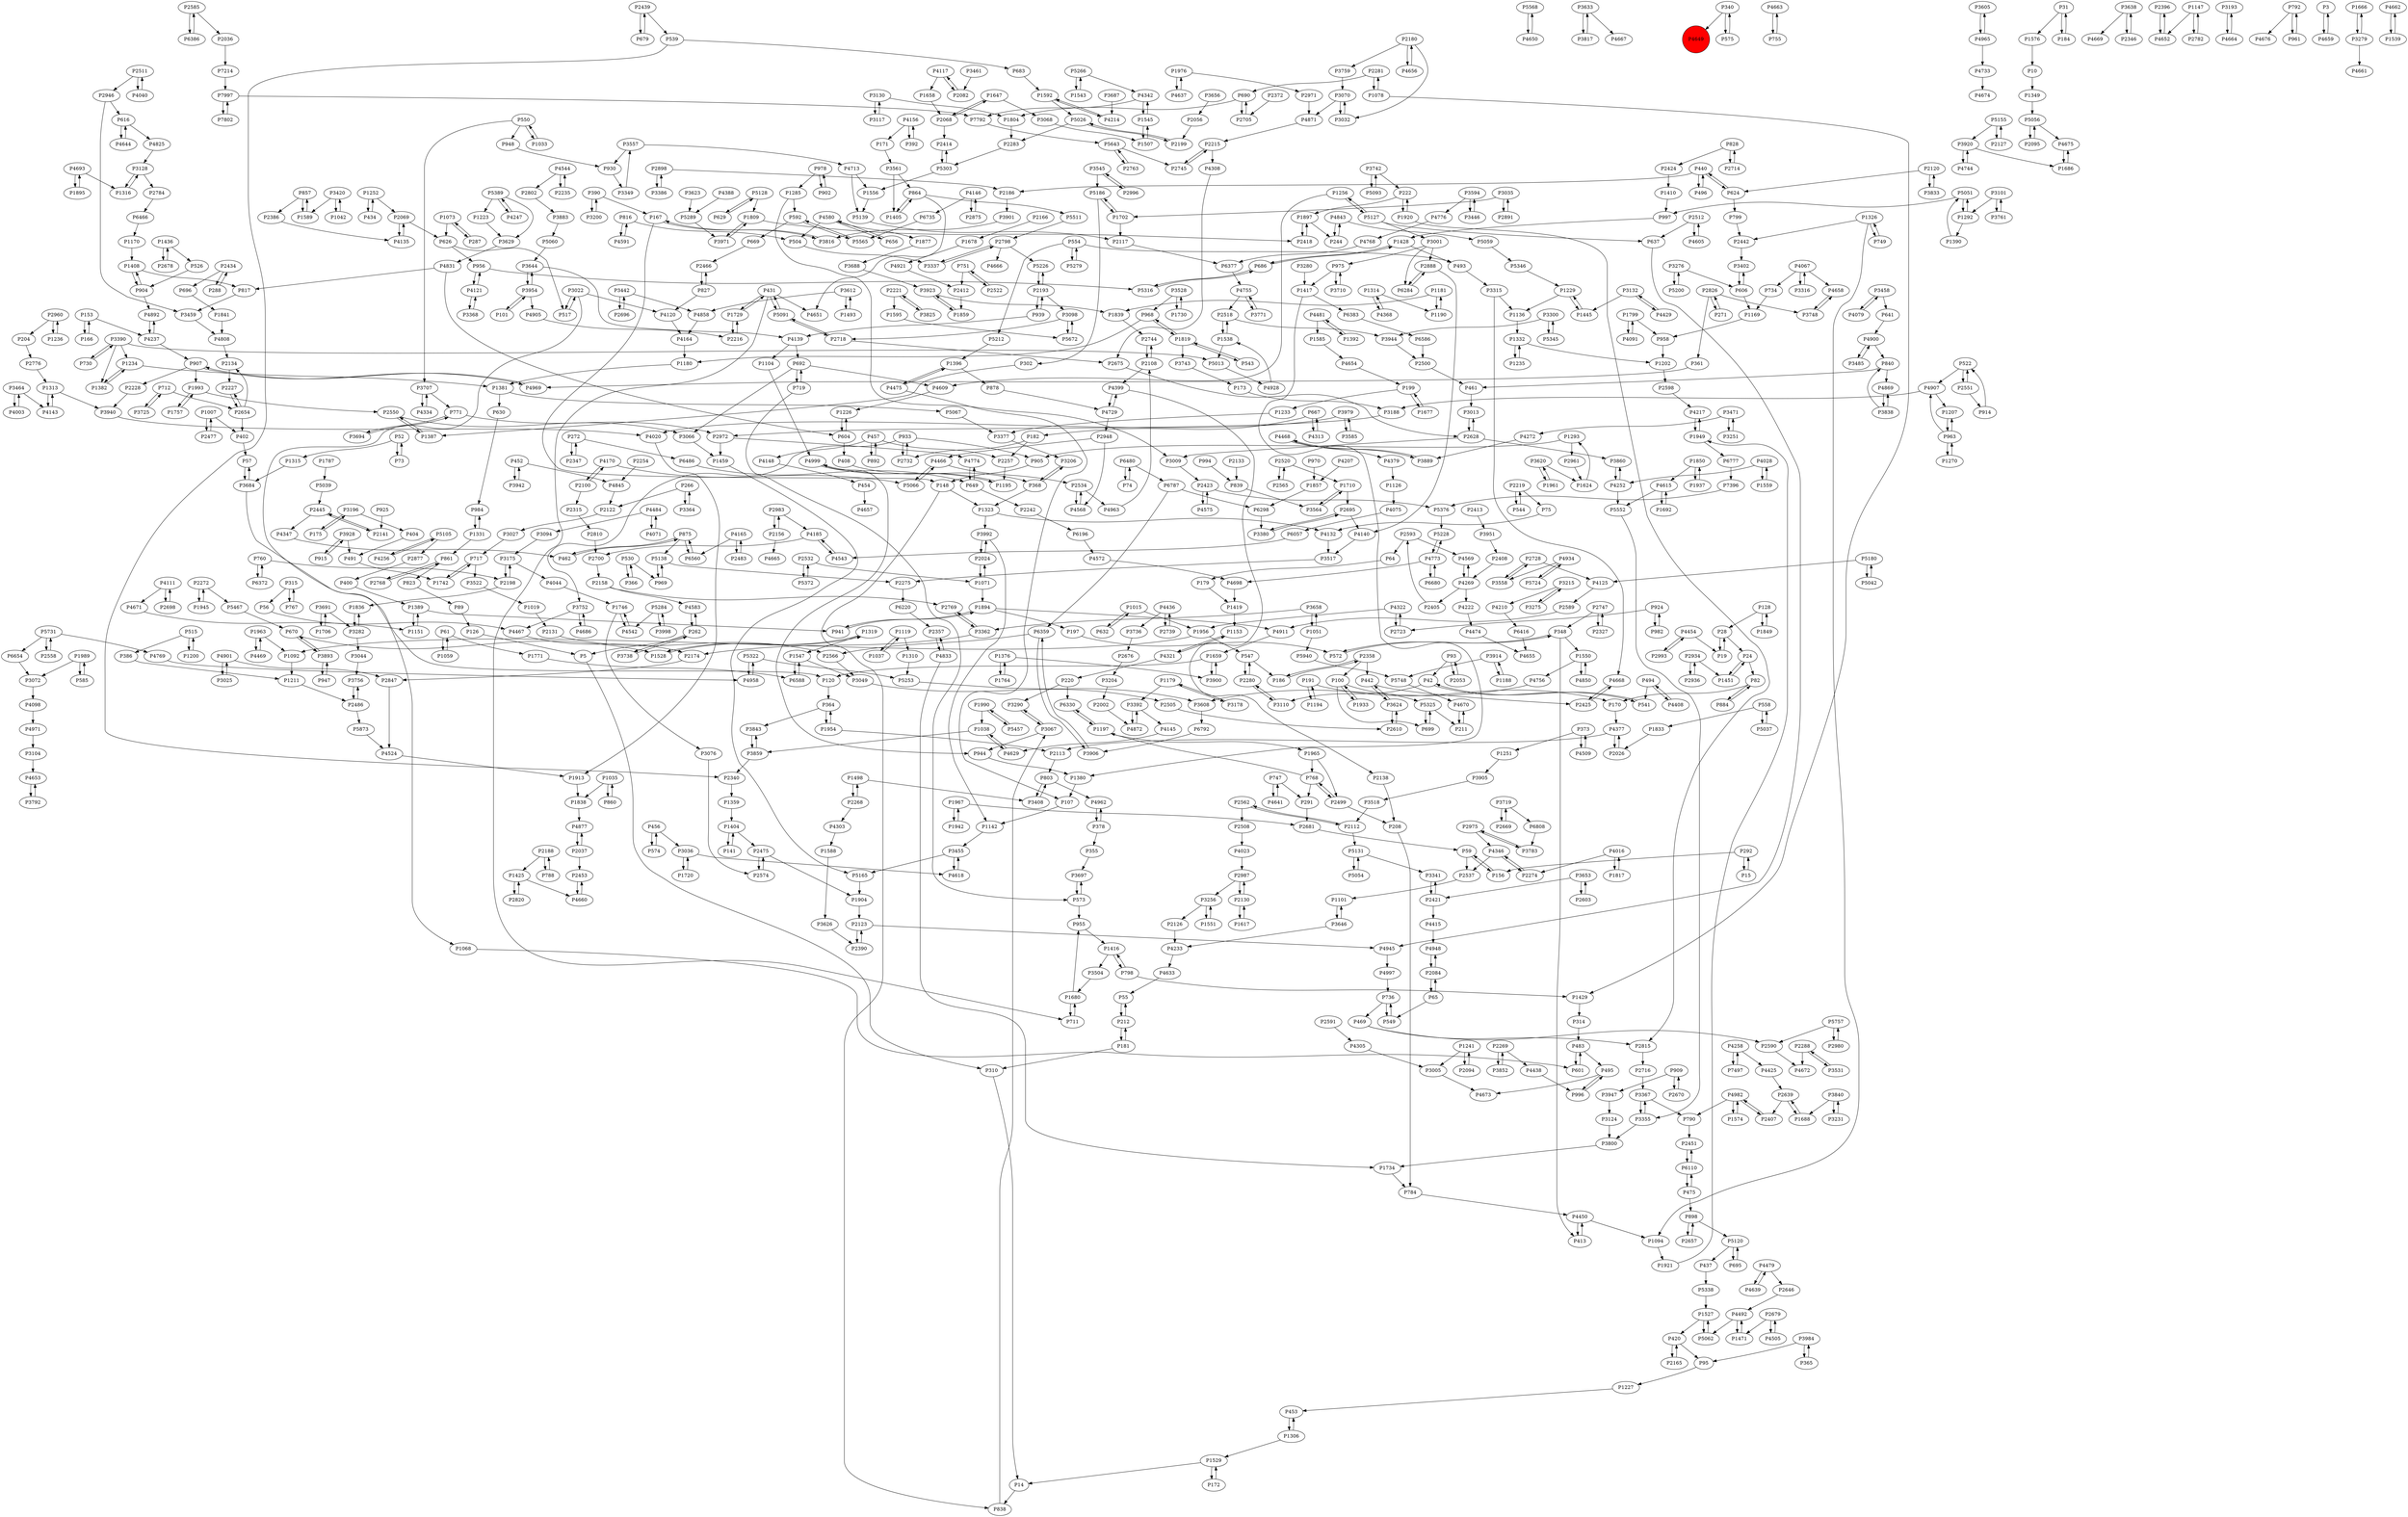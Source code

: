 digraph {
	P1428 -> P493
	P1498 -> P3408
	P2442 -> P3402
	P28 -> P19
	P4877 -> P2037
	P2358 -> P100
	P4962 -> P378
	P3761 -> P3101
	P1007 -> P2477
	P3196 -> P404
	P4143 -> P1313
	P3992 -> P2024
	P2961 -> P1624
	P1559 -> P4028
	P504 -> P3337
	P89 -> P126
	P3464 -> P4143
	P5568 -> P4650
	P1223 -> P3629
	P495 -> P4673
	P1007 -> P402
	P2288 -> P3531
	P1376 -> P1764
	P2002 -> P4872
	P1252 -> P434
	P14 -> P838
	P3633 -> P3817
	P4020 -> P1913
	P1436 -> P526
	P2728 -> P4125
	P1019 -> P2131
	P4140 -> P3517
	P2130 -> P2987
	P5062 -> P1527
	P1059 -> P61
	P4544 -> P2802
	P4321 -> P220
	P4222 -> P4474
	P2108 -> P4399
	P431 -> P4651
	P1894 -> P197
	P1993 -> P1757
	P3464 -> P4003
	P1809 -> P2418
	P420 -> P2165
	P2993 -> P4454
	P1404 -> P141
	P1547 -> P6588
	P4117 -> P1658
	P1897 -> P2418
	P898 -> P2657
	P6298 -> P3380
	P1877 -> P3688
	P2453 -> P4660
	P827 -> P2466
	P2423 -> P5376
	P2888 -> P6284
	P3504 -> P1680
	P1416 -> P3504
	P3049 -> P2505
	P4755 -> P3771
	P3594 -> P3446
	P340 -> P4649
	P768 -> P2499
	P686 -> P5316
	P1710 -> P2695
	P5131 -> P5054
	P4650 -> P5568
	P3697 -> P573
	P4997 -> P736
	P4637 -> P1976
	P4237 -> P907
	P4347 -> P462
	P3942 -> P452
	P554 -> P5279
	P1734 -> P784
	P2698 -> P4111
	P4663 -> P755
	P1256 -> P4609
	P3605 -> P4965
	P457 -> P4148
	P220 -> P3290
	P390 -> P167
	P2934 -> P1451
	P857 -> P2386
	P994 -> P839
	P592 -> P669
	P100 -> P1933
	P626 -> P956
	P2565 -> P2520
	P4481 -> P1585
	P2268 -> P1498
	P2340 -> P1359
	P2280 -> P547
	P3442 -> P4858
	P272 -> P6486
	P4524 -> P1913
	P3742 -> P5093
	P6586 -> P2500
	P2445 -> P2141
	P1576 -> P10
	P1316 -> P3128
	P630 -> P984
	P4210 -> P6416
	P1857 -> P6298
	P904 -> P1408
	P3688 -> P3923
	P4492 -> P1471
	P3390 -> P5013
	P3251 -> P3471
	P3101 -> P3761
	P1659 -> P3900
	P3638 -> P4669
	P3817 -> P3633
	P573 -> P3697
	P996 -> P495
	P541 -> P42
	P3022 -> P1068
	P2551 -> P522
	P4170 -> P2100
	P1234 -> P1382
	P302 -> P1387
	P2505 -> P2610
	P930 -> P3349
	P15 -> P292
	P3984 -> P365
	P3124 -> P3800
	P4016 -> P2274
	P2123 -> P2390
	P469 -> P2815
	P1417 -> P1380
	P5066 -> P4466
	P4145 -> P4629
	P1382 -> P1234
	P6220 -> P2357
	P5059 -> P5346
	P924 -> P982
	P5552 -> P3355
	P768 -> P291
	P1405 -> P864
	P522 -> P4907
	P771 -> P2972
	P1292 -> P1390
	P2424 -> P1410
	P288 -> P2434
	P712 -> P3725
	P390 -> P3200
	P7214 -> P7997
	P291 -> P2681
	P3001 -> P6284
	P768 -> P1197
	P1617 -> P2130
	P4755 -> P2518
	P1094 -> P1921
	P1310 -> P5253
	P2113 -> P803
	P1390 -> P5051
	P3044 -> P3756
	P5105 -> P4256
	P3001 -> P2888
	P4185 -> P2700
	P82 -> P170
	P624 -> P440
	P924 -> P2723
	P2747 -> P348
	P958 -> P1202
	P4572 -> P4698
	P2888 -> P4140
	P366 -> P530
	P2875 -> P4146
	P153 -> P166
	P4436 -> P2739
	P4346 -> P2537
	P3710 -> P975
	P4945 -> P4997
	P1895 -> P4693
	P909 -> P2670
	P2654 -> P2227
	P3035 -> P2891
	P2269 -> P3852
	P1547 -> P3049
	P3098 -> P2718
	P695 -> P5120
	P4892 -> P4237
	P7997 -> P7792
	P266 -> P3364
	P1073 -> P287
	P3833 -> P2120
	P3594 -> P4776
	P3471 -> P4272
	P616 -> P4825
	P5731 -> P2558
	P2215 -> P4308
	P5 -> P310
	P1550 -> P4850
	P4774 -> P649
	P3771 -> P4755
	P3840 -> P3231
	P2718 -> P2675
	P4871 -> P2215
	P2216 -> P1729
	P197 -> P572
	P1990 -> P1038
	P3256 -> P1551
	P573 -> P955
	P690 -> P1804
	P2972 -> P1459
	P1015 -> P1956
	P4146 -> P2875
	P7997 -> P7802
	P95 -> P1227
	P2396 -> P4652
	P2551 -> P914
	P6383 -> P6586
	P4580 -> P1877
	P3022 -> P517
	P1949 -> P6777
	P2439 -> P679
	P1170 -> P1408
	P1035 -> P860
	P3653 -> P2421
	P364 -> P1954
	P3725 -> P712
	P892 -> P457
	P1595 -> P5672
	P2558 -> P5731
	P3752 -> P4467
	P2763 -> P5643
	P968 -> P1180
	P402 -> P57
	P3420 -> P1589
	P1545 -> P4342
	P1226 -> P604
	P314 -> P483
	P683 -> P1592
	P1408 -> P904
	P1416 -> P798
	P4091 -> P1799
	P6480 -> P74
	P790 -> P2451
	P4965 -> P3605
	P1313 -> P4143
	P3485 -> P4900
	P2744 -> P2108
	P3027 -> P717
	P526 -> P904
	P494 -> P4408
	P7396 -> P5376
	P3743 -> P173
	P4773 -> P5228
	P5289 -> P3971
	P2425 -> P4668
	P3838 -> P4869
	P3215 -> P4210
	P4475 -> P107
	P5200 -> P3276
	P2174 -> P2847
	P878 -> P4729
	P4170 -> P5066
	P692 -> P719
	P686 -> P1428
	P1624 -> P1293
	P948 -> P930
	P167 -> P3816
	P1313 -> P3940
	P4468 -> P3889
	P1538 -> P5013
	P1169 -> P958
	P4322 -> P1956
	P220 -> P6330
	P5565 -> P592
	P1408 -> P817
	P5165 -> P1904
	P1285 -> P3009
	P670 -> P1528
	P2550 -> P3066
	P2716 -> P3367
	P4971 -> P3104
	P1592 -> P5026
	P491 -> P1742
	P2188 -> P788
	P24 -> P1451
	P1799 -> P4091
	P5093 -> P3742
	P3561 -> P864
	P2414 -> P5303
	P4023 -> P2987
	P5180 -> P4125
	P3368 -> P4121
	P1976 -> P4637
	P2585 -> P6386
	P2520 -> P1710
	P4121 -> P3368
	P4121 -> P956
	P3900 -> P1659
	P6480 -> P6787
	P2439 -> P539
	P547 -> P186
	P1331 -> P984
	P2095 -> P5056
	P73 -> P52
	P5091 -> P431
	P3392 -> P4145
	P3128 -> P2784
	P4305 -> P3005
	P2407 -> P4982
	P550 -> P3707
	P3196 -> P175
	P272 -> P2347
	P3623 -> P5289
	P4492 -> P5062
	P3280 -> P1417
	P365 -> P3984
	P31 -> P184
	P2037 -> P4877
	P182 -> P2732
	P2180 -> P3759
	P3446 -> P3594
	P1417 -> P6383
	P1035 -> P1838
	P558 -> P1833
	P4901 -> P3025
	P1241 -> P2094
	P6377 -> P4755
	P4346 -> P2274
	P2566 -> P3049
	P1306 -> P453
	P2126 -> P4233
	P624 -> P799
	P3646 -> P1101
	P1771 -> P6588
	P1507 -> P1545
	P6560 -> P875
	P4670 -> P211
	P2675 -> P2628
	P3364 -> P266
	P1323 -> P3992
	P2165 -> P420
	P2315 -> P2810
	P262 -> P3738
	P1730 -> P3528
	P4469 -> P1963
	P1920 -> P222
	P2562 -> P2508
	P6057 -> P4543
	P2357 -> P4833
	P861 -> P823
	P4969 -> P907
	P4467 -> P2174
	P530 -> P969
	P1319 -> P1547
	P2971 -> P4871
	P2728 -> P3558
	P1256 -> P5127
	P3905 -> P3518
	P4148 -> P454
	P816 -> P4591
	P368 -> P1323
	P5303 -> P1556
	P2802 -> P3883
	P2696 -> P3442
	P6680 -> P4773
	P1702 -> P5186
	P355 -> P3697
	P4436 -> P3736
	P1819 -> P3743
	P3282 -> P3044
	P2327 -> P2747
	P939 -> P2193
	P1904 -> P2123
	P816 -> P504
	P3117 -> P3130
	P5042 -> P5180
	P4776 -> P4768
	P616 -> P4644
	P3067 -> P944
	P3282 -> P1836
	P5155 -> P3920
	P2603 -> P3653
	P2654 -> P2134
	P3954 -> P101
	P5284 -> P4542
	P6372 -> P760
	P4825 -> P3128
	P4999 -> P1195
	P3658 -> P3362
	P1954 -> P364
	P2134 -> P2227
	P3719 -> P6808
	P2676 -> P3204
	P530 -> P366
	P2512 -> P4605
	P2980 -> P5757
	P4481 -> P1392
	P292 -> P15
	P1092 -> P1211
	P6777 -> P7396
	P1746 -> P4542
	P3646 -> P4233
	P799 -> P2442
	P1179 -> P3392
	P751 -> P2522
	P184 -> P31
	P128 -> P28
	P3036 -> P1720
	P454 -> P4657
	P1389 -> P1151
	P4843 -> P5059
	P1692 -> P4615
	P1678 -> P4921
	P626 -> P517
	P2705 -> P690
	P1894 -> P941
	P4833 -> P1734
	P1961 -> P3620
	P42 -> P3110
	P1235 -> P1332
	P4583 -> P262
	P440 -> P496
	P4125 -> P2589
	P348 -> P1550
	P4982 -> P2407
	P554 -> P493
	P2423 -> P4575
	P3951 -> P2408
	P719 -> P573
	P4120 -> P4164
	P3545 -> P2996
	P1658 -> P2068
	P65 -> P549
	P3691 -> P1706
	P3792 -> P4653
	P4773 -> P6680
	P1956 -> P1092
	P378 -> P4962
	P461 -> P3013
	P4256 -> P5105
	P3992 -> P1142
	P861 -> P2768
	P3094 -> P3175
	P208 -> P784
	P1956 -> P547
	P4509 -> P373
	P788 -> P2188
	P4653 -> P3792
	P5056 -> P4675
	P4484 -> P4071
	P2628 -> P3860
	P340 -> P575
	P4693 -> P1316
	P3193 -> P4664
	P483 -> P495
	P4544 -> P2235
	P191 -> P1194
	P5051 -> P997
	P6787 -> P6359
	P52 -> P73
	P3110 -> P2280
	P3684 -> P120
	P2798 -> P3337
	P3920 -> P4744
	P413 -> P4450
	P2975 -> P3783
	P1179 -> P3178
	P5511 -> P2798
	P5155 -> P2127
	P2180 -> P4656
	P4342 -> P7792
	P3979 -> P3585
	P736 -> P549
	P3175 -> P4044
	P2486 -> P5873
	P4075 -> P6057
	P452 -> P3942
	P10 -> P1349
	P734 -> P1169
	P4713 -> P1556
	P1498 -> P2268
	P4568 -> P2534
	P2826 -> P3748
	P244 -> P4843
	P2094 -> P1241
	P2158 -> P4583
	P2593 -> P64
	P4934 -> P3558
	P2739 -> P4436
	P2776 -> P1313
	P1241 -> P3005
	P4618 -> P3455
	P2574 -> P2475
	P4269 -> P4222
	P4639 -> P4479
	P3893 -> P670
	P792 -> P4676
	P5091 -> P2718
	P515 -> P1200
	P5228 -> P4773
	P907 -> P4969
	P904 -> P4892
	P4733 -> P4674
	P2898 -> P3386
	P4591 -> P816
	P5731 -> P4769
	P2193 -> P3098
	P315 -> P56
	P5105 -> P2877
	P171 -> P3561
	P1037 -> P1119
	P4858 -> P4164
	P186 -> P2358
	P3707 -> P4334
	P3 -> P4659
	P1285 -> P592
	P2593 -> P4569
	P2511 -> P2946
	P550 -> P948
	P5724 -> P4934
	P4609 -> P1226
	P2483 -> P4165
	P2591 -> P4305
	P1445 -> P1229
	P2589 -> P4911
	P4958 -> P5322
	P755 -> P4663
	P1945 -> P2272
	P1197 -> P1965
	P3940 -> P4020
	P1236 -> P2960
	P4067 -> P3316
	P2037 -> P2453
	P4258 -> P4425
	P550 -> P1033
	P1677 -> P199
	P1202 -> P2598
	P3752 -> P4686
	P4040 -> P2511
	P3032 -> P3070
	P1147 -> P2782
	P3367 -> P3355
	P543 -> P1819
	P6654 -> P3072
	P1920 -> P2815
	P2714 -> P828
	P1729 -> P431
	P2987 -> P3256
	P4165 -> P6560
	P1666 -> P3279
	P1180 -> P1381
	P2421 -> P3341
	P93 -> P42
	P5056 -> P2095
	P1894 -> P4911
	P400 -> P1389
	P3984 -> P95
	P717 -> P3522
	P2987 -> P2130
	P3914 -> P5748
	P2268 -> P4303
	P1292 -> P5051
	P61 -> P1771
	P2386 -> P4135
	P7497 -> P4258
	P2500 -> P461
	P817 -> P3459
	P3653 -> P2603
	P100 -> P5325
	P2372 -> P2705
	P1989 -> P3072
	P1326 -> P749
	P4247 -> P5389
	P4928 -> P1538
	P1538 -> P2518
	P3066 -> P1459
	P2193 -> P939
	P1543 -> P5266
	P2288 -> P4672
	P3128 -> P1316
	P522 -> P2551
	P1451 -> P24
	P3215 -> P3275
	P6466 -> P1170
	P1126 -> P4075
	P3624 -> P442
	P4111 -> P2698
	P2562 -> P2112
	P5026 -> P2283
	P3458 -> P4079
	P434 -> P1252
	P2960 -> P1236
	P1293 -> P905
	P2198 -> P3175
	P5467 -> P670
	P4756 -> P3608
	P315 -> P767
	P153 -> P4237
	P1104 -> P4999
	P978 -> P902
	P1181 -> P1190
	P3377 -> P3206
	P2405 -> P2593
	P2466 -> P827
	P2024 -> P1071
	P1033 -> P550
	P2228 -> P3940
	P1436 -> P2678
	P456 -> P574
	P3025 -> P4901
	P3531 -> P2288
	P2082 -> P4117
	P3687 -> P4214
	P5051 -> P1292
	P4028 -> P4252
	P939 -> P4139
	P760 -> P6372
	P1323 -> P4132
	P494 -> P541
	P1592 -> P4214
	P3825 -> P2221
	P5120 -> P695
	P898 -> P5120
	P3098 -> P5672
	P287 -> P1073
	P3859 -> P3843
	P2768 -> P861
	P3518 -> P2112
	P1585 -> P4654
	P222 -> P1897
	P3901 -> P3816
	P4808 -> P2134
	P1545 -> P1507
	P4907 -> P3188
	P2100 -> P2315
	P2670 -> P909
	P2723 -> P4322
	P5389 -> P3629
	P2242 -> P6196
	P4269 -> P2405
	P5139 -> P2117
	P3068 -> P1507
	P749 -> P1326
	P1841 -> P4808
	P2272 -> P5467
	P2678 -> P1436
	P592 -> P5565
	P970 -> P1857
	P3206 -> P368
	P1686 -> P4675
	P1151 -> P1389
	P262 -> P4583
	P2024 -> P3992
	P3009 -> P2423
	P2718 -> P5091
	P2068 -> P1647
	P803 -> P3408
	P404 -> P491
	P4569 -> P4269
	P3455 -> P5165
	P1404 -> P2475
	P4901 -> P2847
	P4660 -> P2453
	P4982 -> P790
	P4067 -> P4658
	P4111 -> P4671
	P2695 -> P4140
	P606 -> P1169
	P378 -> P355
	P2960 -> P204
	P2518 -> P3944
	P212 -> P55
	P4479 -> P4639
	P4003 -> P3464
	P2520 -> P2565
	P2518 -> P1538
	P56 -> P4467
	P3315 -> P1136
	P166 -> P153
	P1181 -> P1839
	P2639 -> P2407
	P3928 -> P915
	P4156 -> P171
	P679 -> P2439
	P3178 -> P1179
	P4729 -> P2948
	P4233 -> P4633
	P2550 -> P1387
	P1967 -> P2681
	P310 -> P14
	P747 -> P4641
	P204 -> P2776
	P2186 -> P3901
	P1680 -> P711
	P717 -> P1742
	P3067 -> P3290
	P2188 -> P1425
	P4146 -> P6735
	P969 -> P5138
	P2508 -> P4023
	P211 -> P4670
	P5672 -> P3098
	P5940 -> P5748
	P3748 -> P4658
	P75 -> P4132
	P1190 -> P1181
	P5873 -> P4524
	P1211 -> P2486
	P4067 -> P734
	P1921 -> P1949
	P3188 -> P2972
	P1315 -> P3684
	P6196 -> P4572
	P2219 -> P544
	P667 -> P182
	P760 -> P2198
	P6110 -> P475
	P2108 -> P2744
	P4044 -> P1746
	P172 -> P1529
	P4575 -> P2423
	P3859 -> P2340
	P2946 -> P3459
	P4408 -> P494
	P604 -> P1226
	P574 -> P456
	P3691 -> P3282
	P3620 -> P1624
	P3838 -> P840
	P4652 -> P2396
	P840 -> P461
	P515 -> P386
	P2534 -> P4568
	P1574 -> P4982
	P4965 -> P4733
	P2590 -> P4672
	P1425 -> P4660
	P1804 -> P2283
	P864 -> P4651
	P1234 -> P1381
	P2272 -> P1945
	P1746 -> P3076
	P2534 -> P4963
	P6110 -> P2451
	P2084 -> P65
	P4729 -> P4399
	P52 -> P1315
	P2130 -> P1617
	P2522 -> P751
	P2254 -> P4845
	P6330 -> P1197
	P2679 -> P4505
	P3362 -> P2769
	P947 -> P3893
	P3883 -> P5060
	P2056 -> P2199
	P3072 -> P4098
	P575 -> P340
	P2227 -> P2654
	P440 -> P2186
	P408 -> P368
	P1937 -> P1850
	P199 -> P1677
	P1251 -> P3905
	P3564 -> P1710
	P875 -> P462
	P2221 -> P1595
	P1551 -> P3256
	P3022 -> P4120
	P1965 -> P768
	P1963 -> P4469
	P5060 -> P3644
	P1153 -> P4321
	P1528 -> P1319
	P483 -> P601
	P4474 -> P4655
	P3517 -> P2275
	P4117 -> P2082
	P2123 -> P4945
	P4845 -> P2122
	P126 -> P5
	P2120 -> P624
	P364 -> P3843
	P2198 -> P1836
	P74 -> P6480
	P914 -> P522
	P547 -> P2280
	P3130 -> P1804
	P179 -> P1419
	P984 -> P1331
	P3707 -> P771
	P4658 -> P3748
	P4214 -> P1592
	P1227 -> P453
	P1071 -> P1894
	P915 -> P3928
	P2026 -> P4377
	P907 -> P1993
	P59 -> P2537
	P860 -> P1035
	P5026 -> P2199
	P784 -> P4450
	P496 -> P440
	P2798 -> P5226
	P649 -> P2242
	P3923 -> P1839
	P907 -> P2228
	P909 -> P3947
	P3341 -> P2421
	P823 -> P89
	P3013 -> P2628
	P4644 -> P616
	P101 -> P3954
	P453 -> P1306
	P1396 -> P4475
	P2274 -> P4346
	P442 -> P3624
	P2445 -> P4347
	P857 -> P1589
	P2975 -> P4346
	P2156 -> P4665
	P3889 -> P4468
	P4850 -> P1550
	P2769 -> P3362
	P4139 -> P692
	P6359 -> P3906
	P1527 -> P5062
	P3279 -> P1666
	P82 -> P884
	P1419 -> P1153
	P5322 -> P4958
	P2486 -> P3756
	P5372 -> P2532
	P1680 -> P955
	P1849 -> P128
	P2408 -> P4269
	P4454 -> P2993
	P3528 -> P1730
	P2122 -> P3027
	P4831 -> P817
	P5316 -> P686
	P4693 -> P1895
	P4963 -> P2108
	P3355 -> P3367
	P3558 -> P2728
	P1319 -> P1528
	P798 -> P1416
	P1195 -> P4999
	P1527 -> P420
	P902 -> P978
	P2412 -> P1859
	P3608 -> P6792
	P2156 -> P2983
	P667 -> P4313
	P3256 -> P2126
	P6735 -> P5565
	P3719 -> P2669
	P3279 -> P4661
	P5186 -> P302
	P4313 -> P667
	P4399 -> P2138
	P2810 -> P2700
	P4905 -> P2216
	P6386 -> P2585
	P440 -> P624
	P1293 -> P2961
	P730 -> P3390
	P1136 -> P1332
	P963 -> P4907
	P3612 -> P1493
	P475 -> P898
	P692 -> P4609
	P5389 -> P1223
	P1078 -> P1429
	P956 -> P5316
	P2421 -> P4415
	P4342 -> P1545
	P3684 -> P57
	P3200 -> P390
	P4872 -> P3392
	P4207 -> P1857
	P2215 -> P2745
	P348 -> P572
	P2826 -> P361
	P3076 -> P2574
	P1207 -> P963
	P475 -> P6110
	P3979 -> P4020
	P2877 -> P400
	P6416 -> P4655
	P2798 -> P4666
	P2695 -> P3380
	P1954 -> P2113
	P3944 -> P2500
	P6588 -> P1547
	P457 -> P892
	P4165 -> P2483
	P2646 -> P4492
	P4272 -> P3889
	P3928 -> P491
	P4686 -> P3752
	P457 -> P2257
	P2100 -> P4170
	P1742 -> P717
	P1051 -> P5940
	P348 -> P413
	P1229 -> P1445
	P2669 -> P3719
	P1729 -> P2216
	P4258 -> P7497
	P4454 -> P19
	P1799 -> P958
	P4164 -> P1180
	P3971 -> P1809
	P1229 -> P1136
	P3392 -> P4872
	P1252 -> P2069
	P1993 -> P2550
	P1038 -> P4629
	P2281 -> P1078
	P5131 -> P3341
	P2983 -> P4185
	P1556 -> P5139
	P1381 -> P630
	P3204 -> P2002
	P3275 -> P3215
	P3035 -> P1702
	P5279 -> P554
	P4252 -> P3860
	P1787 -> P5039
	P905 -> P148
	P5138 -> P2275
	P1859 -> P3923
	P933 -> P2732
	P4900 -> P840
	P1720 -> P3036
	P1326 -> P1094
	P368 -> P3206
	P373 -> P1251
	P3557 -> P4713
	P554 -> P5212
	P1942 -> P1967
	P4921 -> P2412
	P4016 -> P1817
	P4629 -> P1038
	P2280 -> P3110
	P1147 -> P4652
	P199 -> P1233
	P5338 -> P1527
	P2537 -> P1101
	P944 -> P1380
	P59 -> P156
	P978 -> P1285
	P1197 -> P6330
	P4071 -> P4484
	P2221 -> P3825
	P3459 -> P4808
	P2084 -> P4948
	P3658 -> P1051
	P3471 -> P3251
	P2117 -> P6377
	P3300 -> P5345
	P2948 -> P4466
	P2180 -> P3032
	P544 -> P2219
	P3742 -> P222
	P4907 -> P1207
	P1194 -> P191
	P3694 -> P771
	P3561 -> P1405
	P5253 -> P3608
	P2138 -> P208
	P2983 -> P2156
	P19 -> P28
	P4948 -> P2084
	P2972 -> P4774
	P2499 -> P208
	P2358 -> P442
	P6808 -> P3783
	P170 -> P4377
	P7802 -> P7997
	P3402 -> P606
	P2679 -> P1471
	P1380 -> P107
	P1976 -> P2971
	P3276 -> P606
	P690 -> P2705
	P747 -> P291
	P4466 -> P2534
	P1314 -> P4368
	P3367 -> P790
	P6792 -> P3906
	P1270 -> P963
	P4671 -> P1151
	P373 -> P4509
	P4662 -> P1539
	P2112 -> P2562
	P1392 -> P4481
	P4505 -> P2679
	P495 -> P996
	P3380 -> P2695
	P1819 -> P543
	P1588 -> P3626
	P173 -> P3188
	P1071 -> P2024
	P3629 -> P4831
	P968 -> P1819
	P7792 -> P5643
	P3355 -> P3800
	P803 -> P4962
	P1539 -> P4662
	P2347 -> P272
	P2275 -> P6220
	P5757 -> P2590
	P3626 -> P2390
	P4450 -> P1094
	P469 -> P2590
	P1990 -> P5457
	P1702 -> P2117
	P5643 -> P2763
	P3455 -> P4618
	P2654 -> P402
	P3759 -> P3070
	P637 -> P4945
	P4659 -> P3
	P431 -> P5091
	P517 -> P3022
	P1389 -> P941
	P2585 -> P2036
	P1038 -> P3859
	P262 -> P5
	P4668 -> P2425
	P3656 -> P2056
	P2257 -> P1195
	P4656 -> P2180
	P1078 -> P2281
	P875 -> P5138
	P1529 -> P14
	P4475 -> P1396
	P55 -> P212
	P3624 -> P2610
	P222 -> P1920
	P3316 -> P4067
	P3840 -> P1688
	P93 -> P2053
	P3843 -> P3859
	P4664 -> P3193
	P632 -> P1015
	P549 -> P736
	P2732 -> P933
	P456 -> P3036
	P175 -> P3196
	P3005 -> P4673
	P181 -> P310
	P3860 -> P4252
	P4615 -> P5552
	P2036 -> P7214
	P2451 -> P6110
	P5325 -> P699
	P1850 -> P4615
	P2346 -> P3638
	P982 -> P924
	P5127 -> P637
	P4654 -> P199
	P31 -> P1576
	P864 -> P5511
	P3783 -> P2975
	P975 -> P1417
	P181 -> P212
	P167 -> P148
	P3442 -> P2696
	P828 -> P2424
	P4399 -> P4729
	P65 -> P2084
	P2747 -> P2327
	P3920 -> P1686
	P4773 -> P4698
	P2700 -> P2158
	P4999 -> P944
	P5128 -> P1809
	P2141 -> P2445
	P191 -> P170
	P4377 -> P2113
	P5376 -> P5228
	P3132 -> P1445
	P2477 -> P1007
	P1647 -> P3068
	P3852 -> P2269
	P601 -> P483
	P1119 -> P1037
	P493 -> P3315
	P5643 -> P2745
	P558 -> P5037
	P4237 -> P4892
	P1200 -> P515
	P1410 -> P997
	P2934 -> P2936
	P2219 -> P75
	P712 -> P2654
	P3276 -> P5200
	P2681 -> P59
	P3620 -> P1961
	P827 -> P4120
	P696 -> P1841
	P5748 -> P4670
	P5266 -> P1543
	P5757 -> P2980
	P3914 -> P1188
	P4217 -> P1949
	P1493 -> P3612
	P5120 -> P437
	P431 -> P1729
	P1897 -> P244
	P2499 -> P768
	P2532 -> P5372
	P128 -> P1849
	P1706 -> P3691
	P1425 -> P2820
	P1188 -> P3914
	P699 -> P5325
	P875 -> P6560
	P3644 -> P3954
	P3738 -> P262
	P2390 -> P2123
	P6284 -> P2888
	P2511 -> P4040
	P3923 -> P1859
	P5037 -> P558
	P955 -> P1416
	P736 -> P469
	P798 -> P1429
	P5180 -> P5042
	P961 -> P792
	P4269 -> P4569
	P4098 -> P4971
	P975 -> P3710
	P3130 -> P3117
	P1042 -> P3420
	P3557 -> P930
	P1757 -> P1993
	P437 -> P5338
	P5039 -> P2445
	P5226 -> P2193
	P1764 -> P1376
	P4641 -> P747
	P4698 -> P1419
	P2826 -> P271
	P3337 -> P2798
	P120 -> P364
	P1331 -> P861
	P4833 -> P2357
	P1332 -> P1235
	P42 -> P541
	P5266 -> P4342
	P148 -> P838
	P5322 -> P5253
	P4079 -> P3458
	P792 -> P961
	P1836 -> P3282
	P3998 -> P5284
	P1963 -> P1092
	P2820 -> P1425
	P767 -> P315
	P1051 -> P3658
	P539 -> P2340
	P884 -> P82
	P2948 -> P4568
	P1381 -> P5067
	P4466 -> P5066
	P3175 -> P2198
	P1933 -> P100
	P3800 -> P1734
	P5067 -> P3377
	P2610 -> P3624
	P3420 -> P1042
	P4831 -> P604
	P3458 -> P641
	P4843 -> P244
	P156 -> P59
	P2069 -> P626
	P2946 -> P616
	P4377 -> P2026
	P649 -> P4774
	P4388 -> P5289
	P3585 -> P3979
	P1332 -> P1202
	P1326 -> P2442
	P2898 -> P2186
	P5284 -> P3998
	P669 -> P2466
	P271 -> P2826
	P1688 -> P2639
	P2120 -> P3833
	P1817 -> P4016
	P1428 -> P686
	P4744 -> P3920
	P3036 -> P4618
	P840 -> P4869
	P4185 -> P4543
	P4605 -> P2512
	P6359 -> P2566
	P2413 -> P3951
	P1659 -> P120
	P1965 -> P2499
	P4139 -> P1104
	P2936 -> P2934
	P3638 -> P2346
	P1349 -> P5056
	P4303 -> P1588
	P2358 -> P186
	P452 -> P4845
	P2127 -> P5155
	P4675 -> P1686
	P57 -> P3684
	P670 -> P3893
	P3947 -> P3124
	P1589 -> P857
	P3612 -> P4858
	P771 -> P3694
	P1833 -> P2026
	P392 -> P4156
	P4135 -> P2069
	P1529 -> P172
	P5325 -> P211
	P1459 -> P5165
	P462 -> P875
	P839 -> P3564
	P6486 -> P649
	P1819 -> P968
	P1396 -> P878
	P4252 -> P5552
	P4869 -> P3838
	P3132 -> P4429
	P3386 -> P2898
	P100 -> P699
	P2532 -> P1071
	P3816 -> P167
	P997 -> P1428
	P5127 -> P3001
	P107 -> P1142
	P2283 -> P5303
	P420 -> P95
	P572 -> P348
	P3954 -> P3644
	P1142 -> P3455
	P3633 -> P4667
	P4543 -> P4185
	P3001 -> P975
	P3736 -> P2676
	P3408 -> P803
	P3390 -> P730
	P1314 -> P1190
	P4934 -> P5724
	P838 -> P3067
	P292 -> P156
	P963 -> P1207
	P4429 -> P3132
	P4132 -> P3517
	P2199 -> P5026
	P4479 -> P2646
	P3362 -> P2174
	P5346 -> P1229
	P2598 -> P4217
	P4334 -> P3707
	P1838 -> P4877
	P386 -> P1211
	P3545 -> P5186
	P2434 -> P696
	P2053 -> P93
	P4633 -> P55
	P4542 -> P1746
	P4415 -> P4948
	P3290 -> P3067
	P5013 -> P4928
	P5127 -> P1256
	P1068 -> P601
	P5212 -> P1396
	P864 -> P1405
	P28 -> P24
	P148 -> P1323
	P1101 -> P3646
	P4911 -> P1659
	P3101 -> P1292
	P5389 -> P4247
	P4982 -> P1574
	P2628 -> P3013
	P2996 -> P3545
	P606 -> P3402
	P2269 -> P4438
	P4580 -> P656
	P2475 -> P2574
	P4028 -> P1559
	P629 -> P5128
	P4468 -> P4379
	P3522 -> P1019
	P61 -> P1059
	P3954 -> P4905
	P1949 -> P4217
	P4484 -> P3094
	P3528 -> P968
	P2639 -> P1688
	P3390 -> P1382
	P3104 -> P4653
	P361 -> P4969
	P2166 -> P1678
	P442 -> P2425
	P4580 -> P504
	P3893 -> P947
	P1306 -> P1529
	P5303 -> P2414
	P5186 -> P1702
	P4768 -> P6377
	P4450 -> P413
	P5457 -> P1990
	P2158 -> P2769
	P1387 -> P2550
	P4322 -> P2723
	P656 -> P4580
	P751 -> P2412
	P4156 -> P392
	P1710 -> P3564
	P1550 -> P4756
	P4379 -> P1126
	P2847 -> P4524
	P1359 -> P1404
	P3756 -> P2486
	P692 -> P3066
	P4368 -> P1314
	P4438 -> P996
	P4900 -> P3485
	P5345 -> P3300
	P1015 -> P632
	P212 -> P181
	P4615 -> P1692
	P2068 -> P2414
	P3906 -> P6359
	P3644 -> P4139
	P539 -> P683
	P1809 -> P3971
	P2131 -> P2566
	P431 -> P711
	P1233 -> P3377
	P266 -> P2122
	P3349 -> P3557
	P963 -> P1270
	P2657 -> P898
	P2475 -> P1904
	P3461 -> P2082
	P4425 -> P2639
	P2418 -> P1897
	P182 -> P2257
	P2193 -> P5226
	P2784 -> P6466
	P4769 -> P4958
	P2112 -> P5131
	P1647 -> P2068
	P64 -> P179
	P3070 -> P3032
	P3231 -> P3840
	P24 -> P82
	P2281 -> P690
	P2815 -> P2716
	P1839 -> P2744
	P1471 -> P4492
	P3390 -> P1234
	P4321 -> P1153
	P1119 -> P1310
	P6787 -> P6298
	P719 -> P692
	P5128 -> P629
	P2434 -> P288
	P925 -> P2141
	P828 -> P2714
	P2235 -> P4544
	P4713 -> P5139
	P1989 -> P585
	P2745 -> P2215
	P2512 -> P637
	P1850 -> P1937
	P3070 -> P4871
	P5138 -> P969
	P3315 -> P4668
	P933 -> P3752
	P5054 -> P5131
	P956 -> P4121
	P711 -> P1680
	P2133 -> P839
	P604 -> P408
	P2891 -> P3035
	P1429 -> P314
	P2069 -> P4135
	P2782 -> P1147
	P641 -> P4900
	P585 -> P1989
	P1376 -> P3900
	P5731 -> P6654
	P933 -> P905
	P1967 -> P1942
	P941 -> P1894
	P1073 -> P626
	P2628 -> P3009
	P4308 -> P2675
	P3300 -> P3944
	P1913 -> P1838
	P141 -> P1404
	P4649 [shape=circle]
	P4649 [style=filled]
	P4649 [fillcolor=red]
}